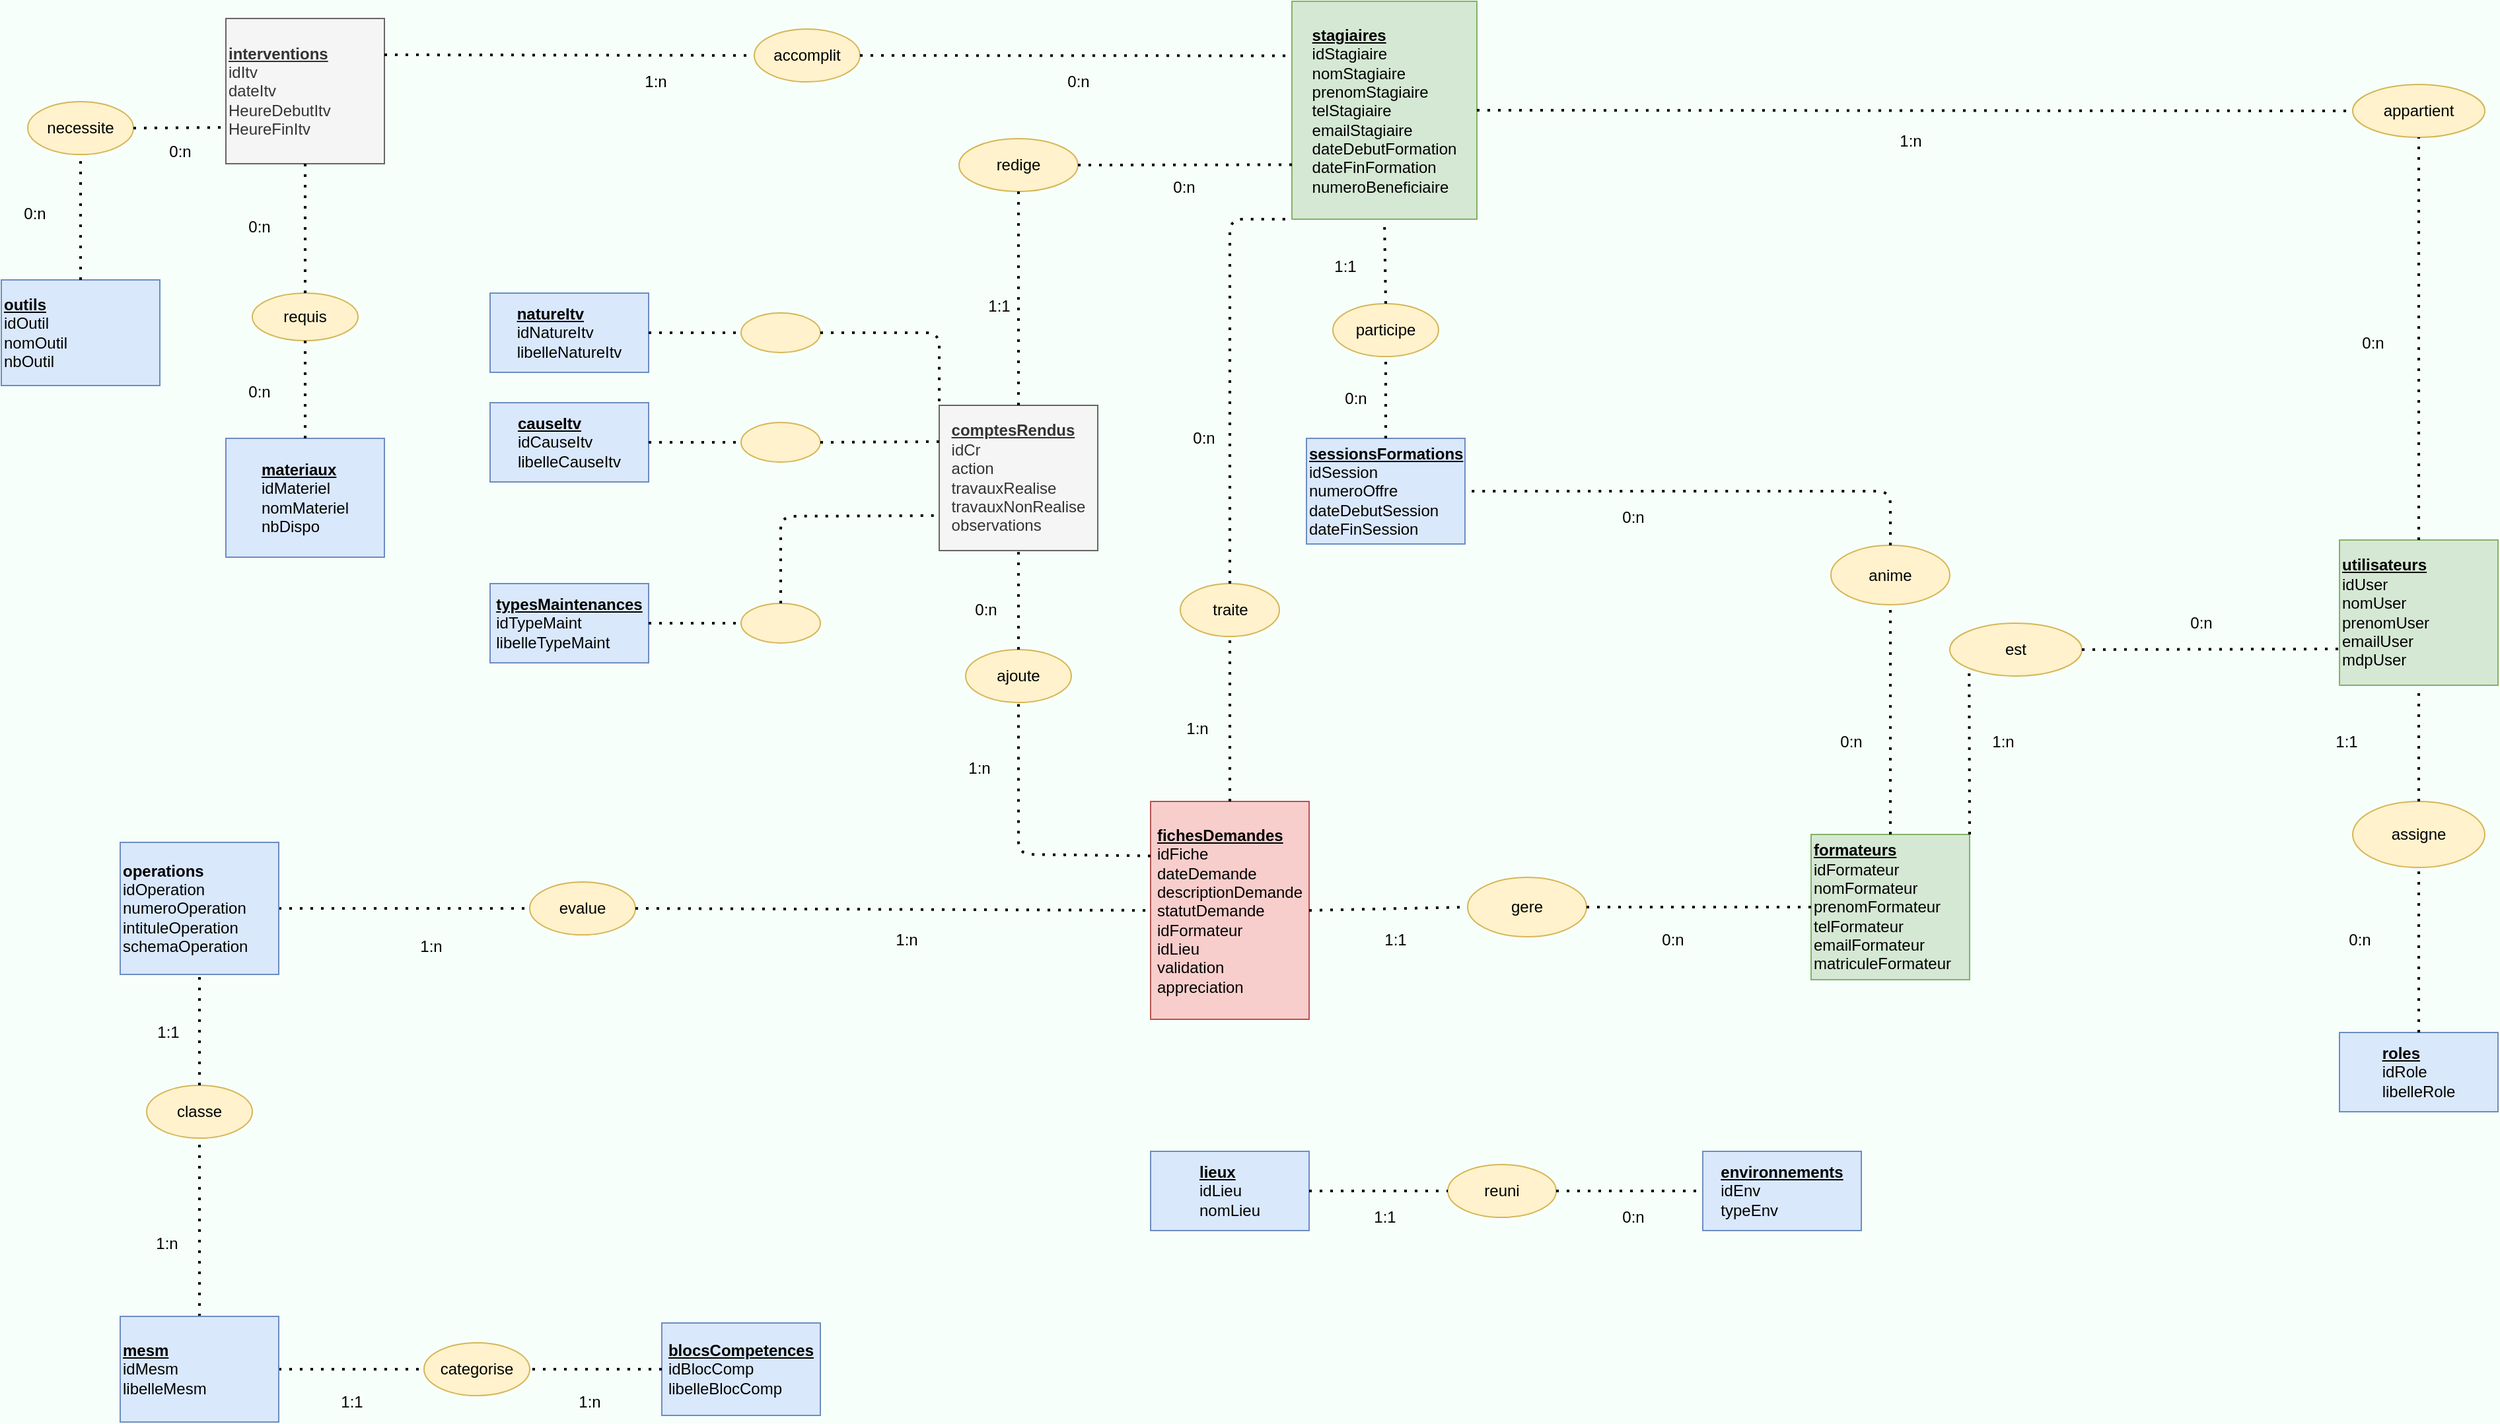 <mxfile version="14.4.2" type="device"><diagram id="XcaUGge9TAUIBpKxATK-" name="Page-1"><mxGraphModel dx="1422" dy="762" grid="1" gridSize="10" guides="1" tooltips="1" connect="1" arrows="1" fold="1" page="1" pageScale="1" pageWidth="2500" pageHeight="2500" background="#F7FFFB" math="0" shadow="0"><root><mxCell id="0"/><mxCell id="1" parent="0"/><mxCell id="6x4A8jsHUXeofBG4FEEy-1" value="&lt;b&gt;&lt;u&gt;utilisateurs&lt;/u&gt;&lt;/b&gt;&lt;br&gt;idUser&lt;br&gt;nomUser&lt;br&gt;prenomUser&lt;br&gt;emailUser&lt;br&gt;mdpUser" style="rounded=0;whiteSpace=wrap;html=1;align=left;fillColor=#d5e8d4;strokeColor=#82b366;" parent="1" vertex="1"><mxGeometry x="1830" y="437" width="120" height="110" as="geometry"/></mxCell><mxCell id="6x4A8jsHUXeofBG4FEEy-2" value="&lt;div style=&quot;text-align: left&quot;&gt;&lt;b&gt;&lt;u&gt;roles&lt;/u&gt;&lt;/b&gt;&lt;/div&gt;&lt;div style=&quot;text-align: left&quot;&gt;&lt;span&gt;idRole&lt;/span&gt;&lt;/div&gt;&lt;div style=&quot;text-align: left&quot;&gt;&lt;span&gt;libelleRole&lt;/span&gt;&lt;/div&gt;" style="rounded=0;whiteSpace=wrap;html=1;fillColor=#dae8fc;strokeColor=#6c8ebf;" parent="1" vertex="1"><mxGeometry x="1830" y="810" width="120" height="60" as="geometry"/></mxCell><mxCell id="6x4A8jsHUXeofBG4FEEy-3" value="&lt;div style=&quot;text-align: left&quot;&gt;&lt;b&gt;&lt;u&gt;comptesRendus&lt;/u&gt;&lt;/b&gt;&lt;/div&gt;&lt;div style=&quot;text-align: left&quot;&gt;&lt;span&gt;idCr&lt;/span&gt;&lt;/div&gt;&lt;div style=&quot;text-align: left&quot;&gt;&lt;span&gt;action&lt;/span&gt;&lt;/div&gt;&lt;div style=&quot;text-align: left&quot;&gt;&lt;span&gt;travauxRealise&lt;/span&gt;&lt;/div&gt;&lt;div style=&quot;text-align: left&quot;&gt;&lt;span&gt;travauxNonRealise&lt;/span&gt;&lt;/div&gt;&lt;div style=&quot;text-align: left&quot;&gt;&lt;span&gt;observations&lt;/span&gt;&lt;/div&gt;" style="rounded=0;whiteSpace=wrap;html=1;fillColor=#f5f5f5;strokeColor=#666666;fontColor=#333333;" parent="1" vertex="1"><mxGeometry x="770" y="335" width="120" height="110" as="geometry"/></mxCell><mxCell id="6x4A8jsHUXeofBG4FEEy-4" value="&lt;div style=&quot;text-align: left&quot;&gt;&lt;u style=&quot;font-weight: bold&quot;&gt;lieux&lt;/u&gt;&lt;/div&gt;&lt;div style=&quot;text-align: left&quot;&gt;idLieu&lt;/div&gt;&lt;div style=&quot;text-align: left&quot;&gt;&lt;span&gt;nomLieu&lt;/span&gt;&lt;/div&gt;" style="rounded=0;whiteSpace=wrap;html=1;fillColor=#dae8fc;strokeColor=#6c8ebf;" parent="1" vertex="1"><mxGeometry x="930" y="900" width="120" height="60" as="geometry"/></mxCell><mxCell id="6x4A8jsHUXeofBG4FEEy-5" value="&lt;u style=&quot;font-weight: bold&quot;&gt;outils&lt;/u&gt;&lt;br&gt;idOutil&lt;br&gt;nomOutil&lt;br&gt;nbOutil" style="rounded=0;whiteSpace=wrap;html=1;align=left;fillColor=#dae8fc;strokeColor=#6c8ebf;" parent="1" vertex="1"><mxGeometry x="60" y="240" width="120" height="80" as="geometry"/></mxCell><mxCell id="6x4A8jsHUXeofBG4FEEy-6" value="&lt;div style=&quot;text-align: left&quot;&gt;&lt;b&gt;&lt;u&gt;fichesDemandes&lt;/u&gt;&lt;/b&gt;&lt;/div&gt;&lt;div style=&quot;text-align: left&quot;&gt;&lt;span&gt;idFiche&lt;/span&gt;&lt;/div&gt;&lt;div style=&quot;text-align: left&quot;&gt;&lt;span&gt;dateDemande&lt;/span&gt;&lt;/div&gt;&lt;div style=&quot;text-align: left&quot;&gt;&lt;span&gt;descriptionDemande&lt;/span&gt;&lt;/div&gt;&lt;div style=&quot;text-align: left&quot;&gt;&lt;span&gt;statutDemande&lt;/span&gt;&lt;/div&gt;&lt;div style=&quot;text-align: left&quot;&gt;&lt;span&gt;idFormateur&lt;/span&gt;&lt;/div&gt;&lt;div style=&quot;text-align: left&quot;&gt;&lt;span&gt;idLieu&lt;/span&gt;&lt;/div&gt;&lt;div style=&quot;text-align: left&quot;&gt;&lt;span&gt;validation&lt;/span&gt;&lt;/div&gt;&lt;div style=&quot;text-align: left&quot;&gt;&lt;span&gt;appreciation&lt;/span&gt;&lt;/div&gt;" style="rounded=0;whiteSpace=wrap;html=1;fillColor=#f8cecc;strokeColor=#b85450;" parent="1" vertex="1"><mxGeometry x="930" y="635" width="120" height="165" as="geometry"/></mxCell><mxCell id="6x4A8jsHUXeofBG4FEEy-7" value="&lt;div style=&quot;text-align: left&quot;&gt;&lt;u style=&quot;font-weight: bold&quot;&gt;environnements&lt;/u&gt;&lt;/div&gt;&lt;div style=&quot;text-align: left&quot;&gt;&lt;span&gt;idEnv&lt;/span&gt;&lt;/div&gt;&lt;div style=&quot;text-align: left&quot;&gt;&lt;span&gt;typeEnv&lt;/span&gt;&lt;/div&gt;" style="rounded=0;whiteSpace=wrap;html=1;fillColor=#dae8fc;strokeColor=#6c8ebf;" parent="1" vertex="1"><mxGeometry x="1348" y="900" width="120" height="60" as="geometry"/></mxCell><mxCell id="6x4A8jsHUXeofBG4FEEy-8" value="&lt;div style=&quot;text-align: left&quot;&gt;&lt;u style=&quot;font-weight: bold&quot;&gt;materiaux&lt;/u&gt;&lt;/div&gt;&lt;div style=&quot;text-align: left&quot;&gt;&lt;span&gt;idMateriel&lt;/span&gt;&lt;/div&gt;&lt;div style=&quot;text-align: left&quot;&gt;&lt;span&gt;nomMateriel&lt;/span&gt;&lt;/div&gt;&lt;div style=&quot;text-align: left&quot;&gt;&lt;span&gt;nbDispo&lt;/span&gt;&lt;/div&gt;" style="rounded=0;whiteSpace=wrap;html=1;fillColor=#dae8fc;strokeColor=#6c8ebf;" parent="1" vertex="1"><mxGeometry x="230" y="360" width="120" height="90" as="geometry"/></mxCell><mxCell id="6x4A8jsHUXeofBG4FEEy-9" value="&lt;div style=&quot;text-align: left&quot;&gt;&lt;b&gt;&lt;u&gt;blocsCompetences&lt;/u&gt;&lt;/b&gt;&lt;/div&gt;&lt;div style=&quot;text-align: left&quot;&gt;&lt;span&gt;idBlocComp&lt;/span&gt;&lt;/div&gt;&lt;div style=&quot;text-align: left&quot;&gt;&lt;span&gt;libelleBlocComp&lt;/span&gt;&lt;/div&gt;" style="rounded=0;whiteSpace=wrap;html=1;fillColor=#dae8fc;strokeColor=#6c8ebf;" parent="1" vertex="1"><mxGeometry x="560" y="1030" width="120" height="70" as="geometry"/></mxCell><mxCell id="6x4A8jsHUXeofBG4FEEy-10" value="&lt;div style=&quot;text-align: left&quot;&gt;&lt;u style=&quot;font-weight: bold&quot;&gt;typesMaintenances&lt;/u&gt;&lt;/div&gt;&lt;div style=&quot;text-align: left&quot;&gt;&lt;span&gt;idTypeMaint&lt;/span&gt;&lt;/div&gt;&lt;div style=&quot;text-align: left&quot;&gt;&lt;span&gt;libelleTypeMaint&lt;/span&gt;&lt;/div&gt;" style="rounded=0;whiteSpace=wrap;html=1;fillColor=#dae8fc;strokeColor=#6c8ebf;" parent="1" vertex="1"><mxGeometry x="430" y="470" width="120" height="60" as="geometry"/></mxCell><mxCell id="6x4A8jsHUXeofBG4FEEy-13" value="&lt;b&gt;&lt;u&gt;formateurs&lt;/u&gt;&lt;/b&gt;&lt;br&gt;idFormateur&lt;br&gt;nomFormateur&lt;br&gt;prenomFormateur&lt;br&gt;telFormateur&lt;br&gt;emailFormateur&lt;br&gt;matriculeFormateur" style="rounded=0;whiteSpace=wrap;html=1;align=left;fillColor=#d5e8d4;strokeColor=#82b366;" parent="1" vertex="1"><mxGeometry x="1430" y="660" width="120" height="110" as="geometry"/></mxCell><mxCell id="6x4A8jsHUXeofBG4FEEy-14" value="&lt;b&gt;&lt;u&gt;sessionsFormations&lt;/u&gt;&lt;/b&gt;&lt;br&gt;idSession&lt;br&gt;numeroOffre&lt;br&gt;dateDebutSession&lt;br&gt;dateFinSession" style="rounded=0;whiteSpace=wrap;html=1;align=left;fillColor=#dae8fc;strokeColor=#6c8ebf;" parent="1" vertex="1"><mxGeometry x="1048" y="360" width="120" height="80" as="geometry"/></mxCell><mxCell id="6x4A8jsHUXeofBG4FEEy-15" value="&lt;div style=&quot;text-align: left&quot;&gt;&lt;u style=&quot;font-weight: bold&quot;&gt;stagiaires&lt;/u&gt;&lt;/div&gt;&lt;div style=&quot;text-align: left&quot;&gt;&lt;span&gt;idStagiaire&lt;/span&gt;&lt;/div&gt;&lt;div style=&quot;text-align: left&quot;&gt;&lt;span&gt;nomStagiaire&lt;/span&gt;&lt;/div&gt;&lt;div style=&quot;text-align: left&quot;&gt;&lt;span&gt;prenomStagiaire&lt;/span&gt;&lt;/div&gt;&lt;div style=&quot;text-align: left&quot;&gt;&lt;span&gt;telStagiaire&lt;/span&gt;&lt;/div&gt;&lt;div style=&quot;text-align: left&quot;&gt;&lt;span&gt;emailStagiaire&lt;/span&gt;&lt;/div&gt;&lt;div style=&quot;text-align: left&quot;&gt;&lt;span&gt;dateDebutFormation&lt;/span&gt;&lt;/div&gt;&lt;div style=&quot;text-align: left&quot;&gt;&lt;span&gt;dateFinFormation&lt;/span&gt;&lt;/div&gt;&lt;div style=&quot;text-align: left&quot;&gt;&lt;span&gt;numeroBeneficiaire&lt;/span&gt;&lt;/div&gt;" style="rounded=0;whiteSpace=wrap;html=1;fillColor=#d5e8d4;strokeColor=#82b366;" parent="1" vertex="1"><mxGeometry x="1037" y="29" width="140" height="165" as="geometry"/></mxCell><mxCell id="6x4A8jsHUXeofBG4FEEy-16" value="&lt;b&gt;&lt;u&gt;interventions&lt;/u&gt;&lt;/b&gt;&lt;br&gt;idItv&lt;br&gt;dateItv&lt;br&gt;HeureDebutItv&lt;br&gt;HeureFinItv" style="rounded=0;whiteSpace=wrap;html=1;align=left;fillColor=#f5f5f5;strokeColor=#666666;fontColor=#333333;" parent="1" vertex="1"><mxGeometry x="230" y="42" width="120" height="110" as="geometry"/></mxCell><mxCell id="6x4A8jsHUXeofBG4FEEy-17" value="assigne" style="ellipse;whiteSpace=wrap;html=1;fillColor=#fff2cc;strokeColor=#d6b656;" parent="1" vertex="1"><mxGeometry x="1840" y="635" width="100" height="50" as="geometry"/></mxCell><mxCell id="6x4A8jsHUXeofBG4FEEy-23" value="1:1" style="text;html=1;align=center;verticalAlign=middle;resizable=0;points=[];autosize=1;" parent="1" vertex="1"><mxGeometry x="1820" y="580" width="30" height="20" as="geometry"/></mxCell><mxCell id="6x4A8jsHUXeofBG4FEEy-25" value="0:n" style="text;html=1;align=center;verticalAlign=middle;resizable=0;points=[];autosize=1;" parent="1" vertex="1"><mxGeometry x="1830" y="730" width="30" height="20" as="geometry"/></mxCell><mxCell id="6x4A8jsHUXeofBG4FEEy-26" value="anime" style="ellipse;whiteSpace=wrap;html=1;fillColor=#fff2cc;strokeColor=#d6b656;" parent="1" vertex="1"><mxGeometry x="1445" y="441" width="90" height="45" as="geometry"/></mxCell><mxCell id="6x4A8jsHUXeofBG4FEEy-29" value="participe" style="ellipse;whiteSpace=wrap;html=1;fillColor=#fff2cc;strokeColor=#d6b656;" parent="1" vertex="1"><mxGeometry x="1068" y="258" width="80" height="40" as="geometry"/></mxCell><mxCell id="6x4A8jsHUXeofBG4FEEy-32" value="0:n" style="text;html=1;align=center;verticalAlign=middle;resizable=0;points=[];autosize=1;" parent="1" vertex="1"><mxGeometry x="1070" y="320" width="30" height="20" as="geometry"/></mxCell><mxCell id="6x4A8jsHUXeofBG4FEEy-33" value="1:1" style="text;html=1;align=center;verticalAlign=middle;resizable=0;points=[];autosize=1;" parent="1" vertex="1"><mxGeometry x="1062" y="220" width="30" height="20" as="geometry"/></mxCell><mxCell id="6x4A8jsHUXeofBG4FEEy-34" value="0:n" style="text;html=1;align=center;verticalAlign=middle;resizable=0;points=[];autosize=1;" parent="1" vertex="1"><mxGeometry x="1280" y="410" width="30" height="20" as="geometry"/></mxCell><mxCell id="6x4A8jsHUXeofBG4FEEy-35" value="0:n" style="text;html=1;align=center;verticalAlign=middle;resizable=0;points=[];autosize=1;" parent="1" vertex="1"><mxGeometry x="1445" y="580" width="30" height="20" as="geometry"/></mxCell><mxCell id="6x4A8jsHUXeofBG4FEEy-36" value="gere" style="ellipse;whiteSpace=wrap;html=1;fillColor=#fff2cc;strokeColor=#d6b656;" parent="1" vertex="1"><mxGeometry x="1170" y="692.5" width="90" height="45" as="geometry"/></mxCell><mxCell id="6x4A8jsHUXeofBG4FEEy-39" value="0:n" style="text;html=1;align=center;verticalAlign=middle;resizable=0;points=[];autosize=1;" parent="1" vertex="1"><mxGeometry x="1310" y="730" width="30" height="20" as="geometry"/></mxCell><mxCell id="6x4A8jsHUXeofBG4FEEy-40" value="1:1" style="text;html=1;align=center;verticalAlign=middle;resizable=0;points=[];autosize=1;" parent="1" vertex="1"><mxGeometry x="1100" y="730" width="30" height="20" as="geometry"/></mxCell><mxCell id="6x4A8jsHUXeofBG4FEEy-41" value="" style="endArrow=none;dashed=1;html=1;dashPattern=1 3;strokeWidth=2;entryX=0.5;entryY=1;entryDx=0;entryDy=0;exitX=0.5;exitY=0;exitDx=0;exitDy=0;" parent="1" source="6x4A8jsHUXeofBG4FEEy-14" target="6x4A8jsHUXeofBG4FEEy-29" edge="1"><mxGeometry width="50" height="50" relative="1" as="geometry"><mxPoint x="990" y="340" as="sourcePoint"/><mxPoint x="1040" y="290" as="targetPoint"/></mxGeometry></mxCell><mxCell id="6x4A8jsHUXeofBG4FEEy-43" value="" style="endArrow=none;dashed=1;html=1;dashPattern=1 3;strokeWidth=2;exitX=0.5;exitY=0;exitDx=0;exitDy=0;entryX=0.5;entryY=1;entryDx=0;entryDy=0;" parent="1" source="6x4A8jsHUXeofBG4FEEy-29" target="6x4A8jsHUXeofBG4FEEy-15" edge="1"><mxGeometry width="50" height="50" relative="1" as="geometry"><mxPoint x="1100" y="230" as="sourcePoint"/><mxPoint x="1120" y="220" as="targetPoint"/></mxGeometry></mxCell><mxCell id="6x4A8jsHUXeofBG4FEEy-44" value="" style="endArrow=none;dashed=1;html=1;dashPattern=1 3;strokeWidth=2;entryX=1;entryY=0.5;entryDx=0;entryDy=0;exitX=0.5;exitY=0;exitDx=0;exitDy=0;" parent="1" source="6x4A8jsHUXeofBG4FEEy-26" target="6x4A8jsHUXeofBG4FEEy-14" edge="1"><mxGeometry width="50" height="50" relative="1" as="geometry"><mxPoint x="1100" y="500" as="sourcePoint"/><mxPoint x="1150" y="450" as="targetPoint"/><Array as="points"><mxPoint x="1490" y="400"/></Array></mxGeometry></mxCell><mxCell id="6x4A8jsHUXeofBG4FEEy-45" value="" style="endArrow=none;dashed=1;html=1;dashPattern=1 3;strokeWidth=2;exitX=0.5;exitY=0;exitDx=0;exitDy=0;entryX=0.5;entryY=1;entryDx=0;entryDy=0;" parent="1" source="6x4A8jsHUXeofBG4FEEy-13" target="6x4A8jsHUXeofBG4FEEy-26" edge="1"><mxGeometry width="50" height="50" relative="1" as="geometry"><mxPoint x="1190" y="640" as="sourcePoint"/><mxPoint x="1240" y="590" as="targetPoint"/></mxGeometry></mxCell><mxCell id="6x4A8jsHUXeofBG4FEEy-46" value="" style="endArrow=none;dashed=1;html=1;dashPattern=1 3;strokeWidth=2;entryX=0;entryY=0.5;entryDx=0;entryDy=0;exitX=1;exitY=0.5;exitDx=0;exitDy=0;" parent="1" source="6x4A8jsHUXeofBG4FEEy-36" target="6x4A8jsHUXeofBG4FEEy-13" edge="1"><mxGeometry width="50" height="50" relative="1" as="geometry"><mxPoint x="960" y="790" as="sourcePoint"/><mxPoint x="1010" y="740" as="targetPoint"/></mxGeometry></mxCell><mxCell id="6x4A8jsHUXeofBG4FEEy-47" value="" style="endArrow=none;dashed=1;html=1;dashPattern=1 3;strokeWidth=2;entryX=0;entryY=0.5;entryDx=0;entryDy=0;exitX=1;exitY=0.5;exitDx=0;exitDy=0;" parent="1" source="6x4A8jsHUXeofBG4FEEy-6" target="6x4A8jsHUXeofBG4FEEy-36" edge="1"><mxGeometry width="50" height="50" relative="1" as="geometry"><mxPoint x="810" y="820" as="sourcePoint"/><mxPoint x="860" y="770" as="targetPoint"/></mxGeometry></mxCell><mxCell id="6x4A8jsHUXeofBG4FEEy-48" value="" style="endArrow=none;dashed=1;html=1;dashPattern=1 3;strokeWidth=2;exitX=0.5;exitY=0;exitDx=0;exitDy=0;entryX=0.5;entryY=1;entryDx=0;entryDy=0;" parent="1" source="6x4A8jsHUXeofBG4FEEy-17" target="6x4A8jsHUXeofBG4FEEy-1" edge="1"><mxGeometry width="50" height="50" relative="1" as="geometry"><mxPoint x="1370" y="180" as="sourcePoint"/><mxPoint x="1420" y="130" as="targetPoint"/></mxGeometry></mxCell><mxCell id="6x4A8jsHUXeofBG4FEEy-49" value="" style="endArrow=none;dashed=1;html=1;dashPattern=1 3;strokeWidth=2;exitX=0.5;exitY=0;exitDx=0;exitDy=0;entryX=0.5;entryY=1;entryDx=0;entryDy=0;" parent="1" source="6x4A8jsHUXeofBG4FEEy-2" target="6x4A8jsHUXeofBG4FEEy-17" edge="1"><mxGeometry width="50" height="50" relative="1" as="geometry"><mxPoint x="1370" y="280" as="sourcePoint"/><mxPoint x="1420" y="230" as="targetPoint"/></mxGeometry></mxCell><mxCell id="6x4A8jsHUXeofBG4FEEy-50" value="accomplit" style="ellipse;whiteSpace=wrap;html=1;fillColor=#fff2cc;strokeColor=#d6b656;" parent="1" vertex="1"><mxGeometry x="630" y="50" width="80" height="40" as="geometry"/></mxCell><mxCell id="6x4A8jsHUXeofBG4FEEy-53" value="" style="endArrow=none;dashed=1;html=1;dashPattern=1 3;strokeWidth=2;entryX=0;entryY=0.25;entryDx=0;entryDy=0;exitX=1;exitY=0.5;exitDx=0;exitDy=0;" parent="1" source="6x4A8jsHUXeofBG4FEEy-50" target="6x4A8jsHUXeofBG4FEEy-15" edge="1"><mxGeometry width="50" height="50" relative="1" as="geometry"><mxPoint x="920" y="190" as="sourcePoint"/><mxPoint x="970" y="140" as="targetPoint"/></mxGeometry></mxCell><mxCell id="6x4A8jsHUXeofBG4FEEy-54" value="" style="endArrow=none;dashed=1;html=1;dashPattern=1 3;strokeWidth=2;entryX=0;entryY=0.5;entryDx=0;entryDy=0;exitX=1;exitY=0.25;exitDx=0;exitDy=0;" parent="1" source="6x4A8jsHUXeofBG4FEEy-16" target="6x4A8jsHUXeofBG4FEEy-50" edge="1"><mxGeometry width="50" height="50" relative="1" as="geometry"><mxPoint x="790" y="230" as="sourcePoint"/><mxPoint x="840" y="180" as="targetPoint"/></mxGeometry></mxCell><mxCell id="6x4A8jsHUXeofBG4FEEy-55" value="1:n" style="text;html=1;align=center;verticalAlign=middle;resizable=0;points=[];autosize=1;" parent="1" vertex="1"><mxGeometry x="540" y="80" width="30" height="20" as="geometry"/></mxCell><mxCell id="6x4A8jsHUXeofBG4FEEy-56" value="0:n" style="text;html=1;align=center;verticalAlign=middle;resizable=0;points=[];autosize=1;" parent="1" vertex="1"><mxGeometry x="860" y="80" width="30" height="20" as="geometry"/></mxCell><mxCell id="6x4A8jsHUXeofBG4FEEy-62" value="redige" style="ellipse;whiteSpace=wrap;html=1;fillColor=#fff2cc;strokeColor=#d6b656;" parent="1" vertex="1"><mxGeometry x="785" y="133" width="90" height="40" as="geometry"/></mxCell><mxCell id="6x4A8jsHUXeofBG4FEEy-63" value="" style="endArrow=none;dashed=1;html=1;dashPattern=1 3;strokeWidth=2;entryX=0.5;entryY=1;entryDx=0;entryDy=0;exitX=0.5;exitY=0;exitDx=0;exitDy=0;" parent="1" source="6x4A8jsHUXeofBG4FEEy-3" target="6x4A8jsHUXeofBG4FEEy-62" edge="1"><mxGeometry width="50" height="50" relative="1" as="geometry"><mxPoint x="535" y="498" as="sourcePoint"/><mxPoint x="585" y="448" as="targetPoint"/></mxGeometry></mxCell><mxCell id="6x4A8jsHUXeofBG4FEEy-64" value="" style="endArrow=none;dashed=1;html=1;dashPattern=1 3;strokeWidth=2;exitX=1;exitY=0.5;exitDx=0;exitDy=0;entryX=0;entryY=0.75;entryDx=0;entryDy=0;" parent="1" source="6x4A8jsHUXeofBG4FEEy-62" target="6x4A8jsHUXeofBG4FEEy-15" edge="1"><mxGeometry width="50" height="50" relative="1" as="geometry"><mxPoint x="960" y="200" as="sourcePoint"/><mxPoint x="1010" y="150" as="targetPoint"/></mxGeometry></mxCell><mxCell id="6x4A8jsHUXeofBG4FEEy-65" value="est" style="ellipse;whiteSpace=wrap;html=1;fillColor=#fff2cc;strokeColor=#d6b656;" parent="1" vertex="1"><mxGeometry x="1535" y="500" width="100" height="40" as="geometry"/></mxCell><mxCell id="6x4A8jsHUXeofBG4FEEy-66" value="" style="endArrow=none;dashed=1;html=1;dashPattern=1 3;strokeWidth=2;entryX=0;entryY=1;entryDx=0;entryDy=0;exitX=1;exitY=0;exitDx=0;exitDy=0;" parent="1" source="6x4A8jsHUXeofBG4FEEy-13" target="6x4A8jsHUXeofBG4FEEy-65" edge="1"><mxGeometry width="50" height="50" relative="1" as="geometry"><mxPoint x="1630" y="670" as="sourcePoint"/><mxPoint x="1680" y="620" as="targetPoint"/></mxGeometry></mxCell><mxCell id="6x4A8jsHUXeofBG4FEEy-67" value="" style="endArrow=none;dashed=1;html=1;dashPattern=1 3;strokeWidth=2;entryX=0;entryY=0.75;entryDx=0;entryDy=0;exitX=1;exitY=0.5;exitDx=0;exitDy=0;" parent="1" source="6x4A8jsHUXeofBG4FEEy-65" target="6x4A8jsHUXeofBG4FEEy-1" edge="1"><mxGeometry width="50" height="50" relative="1" as="geometry"><mxPoint x="1680" y="660" as="sourcePoint"/><mxPoint x="1730" y="610" as="targetPoint"/></mxGeometry></mxCell><mxCell id="6x4A8jsHUXeofBG4FEEy-68" value="1:n" style="text;html=1;align=center;verticalAlign=middle;resizable=0;points=[];autosize=1;" parent="1" vertex="1"><mxGeometry x="1560" y="580" width="30" height="20" as="geometry"/></mxCell><mxCell id="6x4A8jsHUXeofBG4FEEy-69" value="0:n" style="text;html=1;align=center;verticalAlign=middle;resizable=0;points=[];autosize=1;" parent="1" vertex="1"><mxGeometry x="1710" y="490" width="30" height="20" as="geometry"/></mxCell><mxCell id="6x4A8jsHUXeofBG4FEEy-70" value="1:1" style="text;html=1;align=center;verticalAlign=middle;resizable=0;points=[];autosize=1;" parent="1" vertex="1"><mxGeometry x="800" y="250" width="30" height="20" as="geometry"/></mxCell><mxCell id="6x4A8jsHUXeofBG4FEEy-71" value="0:n" style="text;html=1;align=center;verticalAlign=middle;resizable=0;points=[];autosize=1;" parent="1" vertex="1"><mxGeometry x="940" y="160" width="30" height="20" as="geometry"/></mxCell><mxCell id="sUTrpC1Wrc8I_GhwJ8B--1" value="traite" style="ellipse;whiteSpace=wrap;html=1;fillColor=#fff2cc;strokeColor=#d6b656;" parent="1" vertex="1"><mxGeometry x="952.5" y="470" width="75" height="40" as="geometry"/></mxCell><mxCell id="sUTrpC1Wrc8I_GhwJ8B--2" value="" style="endArrow=none;dashed=1;html=1;dashPattern=1 3;strokeWidth=2;entryX=0.5;entryY=1;entryDx=0;entryDy=0;exitX=0.5;exitY=0;exitDx=0;exitDy=0;" parent="1" source="6x4A8jsHUXeofBG4FEEy-6" target="sUTrpC1Wrc8I_GhwJ8B--1" edge="1"><mxGeometry width="50" height="50" relative="1" as="geometry"><mxPoint x="1030" y="600" as="sourcePoint"/><mxPoint x="1080" y="550" as="targetPoint"/></mxGeometry></mxCell><mxCell id="sUTrpC1Wrc8I_GhwJ8B--3" value="" style="endArrow=none;dashed=1;html=1;dashPattern=1 3;strokeWidth=2;exitX=0.5;exitY=0;exitDx=0;exitDy=0;entryX=0;entryY=1;entryDx=0;entryDy=0;" parent="1" source="sUTrpC1Wrc8I_GhwJ8B--1" target="6x4A8jsHUXeofBG4FEEy-15" edge="1"><mxGeometry width="50" height="50" relative="1" as="geometry"><mxPoint x="790" y="370" as="sourcePoint"/><mxPoint x="840" y="320" as="targetPoint"/><Array as="points"><mxPoint x="990" y="194"/></Array></mxGeometry></mxCell><mxCell id="sUTrpC1Wrc8I_GhwJ8B--4" value="1:n" style="text;html=1;align=center;verticalAlign=middle;resizable=0;points=[];autosize=1;" parent="1" vertex="1"><mxGeometry x="950" y="570" width="30" height="20" as="geometry"/></mxCell><mxCell id="sUTrpC1Wrc8I_GhwJ8B--5" value="0:n" style="text;html=1;align=center;verticalAlign=middle;resizable=0;points=[];autosize=1;" parent="1" vertex="1"><mxGeometry x="955" y="350" width="30" height="20" as="geometry"/></mxCell><mxCell id="sUTrpC1Wrc8I_GhwJ8B--6" value="requis" style="ellipse;whiteSpace=wrap;html=1;fillColor=#fff2cc;strokeColor=#d6b656;" parent="1" vertex="1"><mxGeometry x="250" y="250" width="80" height="36" as="geometry"/></mxCell><mxCell id="sUTrpC1Wrc8I_GhwJ8B--7" value="&lt;span&gt;necessite&lt;/span&gt;" style="ellipse;whiteSpace=wrap;html=1;fillColor=#fff2cc;strokeColor=#d6b656;" parent="1" vertex="1"><mxGeometry x="80" y="105" width="80" height="40" as="geometry"/></mxCell><mxCell id="sUTrpC1Wrc8I_GhwJ8B--8" value="" style="endArrow=none;dashed=1;html=1;dashPattern=1 3;strokeWidth=2;entryX=0.5;entryY=1;entryDx=0;entryDy=0;exitX=0.5;exitY=0;exitDx=0;exitDy=0;" parent="1" source="6x4A8jsHUXeofBG4FEEy-8" target="sUTrpC1Wrc8I_GhwJ8B--6" edge="1"><mxGeometry width="50" height="50" relative="1" as="geometry"><mxPoint x="170" y="340" as="sourcePoint"/><mxPoint x="220" y="290" as="targetPoint"/></mxGeometry></mxCell><mxCell id="sUTrpC1Wrc8I_GhwJ8B--9" value="" style="endArrow=none;dashed=1;html=1;dashPattern=1 3;strokeWidth=2;entryX=0.5;entryY=1;entryDx=0;entryDy=0;exitX=0.5;exitY=0;exitDx=0;exitDy=0;" parent="1" source="sUTrpC1Wrc8I_GhwJ8B--6" target="6x4A8jsHUXeofBG4FEEy-16" edge="1"><mxGeometry width="50" height="50" relative="1" as="geometry"><mxPoint x="200" y="230" as="sourcePoint"/><mxPoint x="250" y="180" as="targetPoint"/></mxGeometry></mxCell><mxCell id="sUTrpC1Wrc8I_GhwJ8B--10" value="0:n" style="text;html=1;align=center;verticalAlign=middle;resizable=0;points=[];autosize=1;" parent="1" vertex="1"><mxGeometry x="240" y="190" width="30" height="20" as="geometry"/></mxCell><mxCell id="sUTrpC1Wrc8I_GhwJ8B--11" value="0:n" style="text;html=1;align=center;verticalAlign=middle;resizable=0;points=[];autosize=1;" parent="1" vertex="1"><mxGeometry x="240" y="315" width="30" height="20" as="geometry"/></mxCell><mxCell id="sUTrpC1Wrc8I_GhwJ8B--12" value="" style="endArrow=none;dashed=1;html=1;dashPattern=1 3;strokeWidth=2;entryX=0;entryY=0.75;entryDx=0;entryDy=0;exitX=1;exitY=0.5;exitDx=0;exitDy=0;" parent="1" source="sUTrpC1Wrc8I_GhwJ8B--7" target="6x4A8jsHUXeofBG4FEEy-16" edge="1"><mxGeometry width="50" height="50" relative="1" as="geometry"><mxPoint x="220" y="180" as="sourcePoint"/><mxPoint x="270" y="130" as="targetPoint"/></mxGeometry></mxCell><mxCell id="sUTrpC1Wrc8I_GhwJ8B--13" value="" style="endArrow=none;dashed=1;html=1;dashPattern=1 3;strokeWidth=2;entryX=0.5;entryY=1;entryDx=0;entryDy=0;exitX=0.5;exitY=0;exitDx=0;exitDy=0;" parent="1" source="6x4A8jsHUXeofBG4FEEy-5" target="sUTrpC1Wrc8I_GhwJ8B--7" edge="1"><mxGeometry width="50" height="50" relative="1" as="geometry"><mxPoint x="60" y="220" as="sourcePoint"/><mxPoint x="110" y="170" as="targetPoint"/></mxGeometry></mxCell><mxCell id="sUTrpC1Wrc8I_GhwJ8B--14" value="0:n" style="text;html=1;align=center;verticalAlign=middle;resizable=0;points=[];autosize=1;" parent="1" vertex="1"><mxGeometry x="180" y="133" width="30" height="20" as="geometry"/></mxCell><mxCell id="sUTrpC1Wrc8I_GhwJ8B--15" value="0:n" style="text;html=1;align=center;verticalAlign=middle;resizable=0;points=[];autosize=1;" parent="1" vertex="1"><mxGeometry x="70" y="180" width="30" height="20" as="geometry"/></mxCell><mxCell id="sUTrpC1Wrc8I_GhwJ8B--16" value="ajoute" style="ellipse;whiteSpace=wrap;html=1;fillColor=#fff2cc;strokeColor=#d6b656;" parent="1" vertex="1"><mxGeometry x="790" y="520" width="80" height="40" as="geometry"/></mxCell><mxCell id="sUTrpC1Wrc8I_GhwJ8B--17" value="" style="endArrow=none;dashed=1;html=1;dashPattern=1 3;strokeWidth=2;entryX=0.5;entryY=1;entryDx=0;entryDy=0;exitX=0.5;exitY=0;exitDx=0;exitDy=0;" parent="1" source="sUTrpC1Wrc8I_GhwJ8B--16" target="6x4A8jsHUXeofBG4FEEy-3" edge="1"><mxGeometry width="50" height="50" relative="1" as="geometry"><mxPoint x="730" y="520" as="sourcePoint"/><mxPoint x="780" y="470" as="targetPoint"/></mxGeometry></mxCell><mxCell id="sUTrpC1Wrc8I_GhwJ8B--18" value="" style="endArrow=none;dashed=1;html=1;dashPattern=1 3;strokeWidth=2;entryX=0.5;entryY=1;entryDx=0;entryDy=0;exitX=0;exitY=0.25;exitDx=0;exitDy=0;" parent="1" source="6x4A8jsHUXeofBG4FEEy-6" target="sUTrpC1Wrc8I_GhwJ8B--16" edge="1"><mxGeometry width="50" height="50" relative="1" as="geometry"><mxPoint x="650" y="680" as="sourcePoint"/><mxPoint x="700" y="630" as="targetPoint"/><Array as="points"><mxPoint x="830" y="675"/></Array></mxGeometry></mxCell><mxCell id="sUTrpC1Wrc8I_GhwJ8B--19" value="0:n" style="text;html=1;align=center;verticalAlign=middle;resizable=0;points=[];autosize=1;" parent="1" vertex="1"><mxGeometry x="790" y="480" width="30" height="20" as="geometry"/></mxCell><mxCell id="sUTrpC1Wrc8I_GhwJ8B--20" value="1:n" style="text;html=1;align=center;verticalAlign=middle;resizable=0;points=[];autosize=1;" parent="1" vertex="1"><mxGeometry x="785" y="600" width="30" height="20" as="geometry"/></mxCell><mxCell id="sUTrpC1Wrc8I_GhwJ8B--21" value="categorise" style="ellipse;whiteSpace=wrap;html=1;fillColor=#fff2cc;strokeColor=#d6b656;" parent="1" vertex="1"><mxGeometry x="380" y="1045" width="80" height="40" as="geometry"/></mxCell><mxCell id="sUTrpC1Wrc8I_GhwJ8B--22" value="" style="endArrow=none;dashed=1;html=1;dashPattern=1 3;strokeWidth=2;entryX=1;entryY=0.5;entryDx=0;entryDy=0;exitX=0;exitY=0.5;exitDx=0;exitDy=0;" parent="1" source="6x4A8jsHUXeofBG4FEEy-9" target="sUTrpC1Wrc8I_GhwJ8B--21" edge="1"><mxGeometry width="50" height="50" relative="1" as="geometry"><mxPoint x="390" y="1010" as="sourcePoint"/><mxPoint x="440" y="960" as="targetPoint"/></mxGeometry></mxCell><mxCell id="sUTrpC1Wrc8I_GhwJ8B--24" value="" style="endArrow=none;dashed=1;html=1;dashPattern=1 3;strokeWidth=2;entryX=0;entryY=0.5;entryDx=0;entryDy=0;exitX=1;exitY=0.5;exitDx=0;exitDy=0;" parent="1" source="sUTrpC1Wrc8I_GhwJ8B--45" target="sUTrpC1Wrc8I_GhwJ8B--21" edge="1"><mxGeometry width="50" height="50" relative="1" as="geometry"><mxPoint x="270" y="1065" as="sourcePoint"/><mxPoint x="350" y="1010" as="targetPoint"/></mxGeometry></mxCell><mxCell id="sUTrpC1Wrc8I_GhwJ8B--25" value="classe" style="ellipse;whiteSpace=wrap;html=1;fillColor=#fff2cc;strokeColor=#d6b656;" parent="1" vertex="1"><mxGeometry x="170" y="850" width="80" height="40" as="geometry"/></mxCell><mxCell id="sUTrpC1Wrc8I_GhwJ8B--26" value="evalue" style="ellipse;whiteSpace=wrap;html=1;fillColor=#fff2cc;strokeColor=#d6b656;" parent="1" vertex="1"><mxGeometry x="460" y="696" width="80" height="40" as="geometry"/></mxCell><mxCell id="sUTrpC1Wrc8I_GhwJ8B--27" value="" style="endArrow=none;dashed=1;html=1;dashPattern=1 3;strokeWidth=2;entryX=0;entryY=0.5;entryDx=0;entryDy=0;exitX=1;exitY=0.5;exitDx=0;exitDy=0;" parent="1" source="sUTrpC1Wrc8I_GhwJ8B--46" target="sUTrpC1Wrc8I_GhwJ8B--26" edge="1"><mxGeometry width="50" height="50" relative="1" as="geometry"><mxPoint x="290" y="715" as="sourcePoint"/><mxPoint x="410" y="710" as="targetPoint"/></mxGeometry></mxCell><mxCell id="sUTrpC1Wrc8I_GhwJ8B--28" value="" style="endArrow=none;dashed=1;html=1;dashPattern=1 3;strokeWidth=2;exitX=1;exitY=0.5;exitDx=0;exitDy=0;entryX=0;entryY=0.5;entryDx=0;entryDy=0;" parent="1" source="sUTrpC1Wrc8I_GhwJ8B--26" target="6x4A8jsHUXeofBG4FEEy-6" edge="1"><mxGeometry width="50" height="50" relative="1" as="geometry"><mxPoint x="620" y="760" as="sourcePoint"/><mxPoint x="670" y="710" as="targetPoint"/></mxGeometry></mxCell><mxCell id="sUTrpC1Wrc8I_GhwJ8B--29" value="" style="endArrow=none;dashed=1;html=1;dashPattern=1 3;strokeWidth=2;exitX=0.5;exitY=0;exitDx=0;exitDy=0;entryX=0.5;entryY=1;entryDx=0;entryDy=0;" parent="1" source="sUTrpC1Wrc8I_GhwJ8B--25" target="sUTrpC1Wrc8I_GhwJ8B--46" edge="1"><mxGeometry width="50" height="50" relative="1" as="geometry"><mxPoint x="180" y="820" as="sourcePoint"/><mxPoint x="210" y="755" as="targetPoint"/></mxGeometry></mxCell><mxCell id="sUTrpC1Wrc8I_GhwJ8B--30" value="" style="endArrow=none;dashed=1;html=1;dashPattern=1 3;strokeWidth=2;entryX=0.5;entryY=1;entryDx=0;entryDy=0;exitX=0.5;exitY=0;exitDx=0;exitDy=0;" parent="1" source="sUTrpC1Wrc8I_GhwJ8B--45" target="sUTrpC1Wrc8I_GhwJ8B--25" edge="1"><mxGeometry width="50" height="50" relative="1" as="geometry"><mxPoint x="210" y="1015" as="sourcePoint"/><mxPoint x="230" y="930" as="targetPoint"/></mxGeometry></mxCell><mxCell id="sUTrpC1Wrc8I_GhwJ8B--31" value="1:n" style="text;html=1;align=center;verticalAlign=middle;resizable=0;points=[];autosize=1;" parent="1" vertex="1"><mxGeometry x="370" y="735" width="30" height="20" as="geometry"/></mxCell><mxCell id="sUTrpC1Wrc8I_GhwJ8B--32" value="1:n" style="text;html=1;align=center;verticalAlign=middle;resizable=0;points=[];autosize=1;" parent="1" vertex="1"><mxGeometry x="730" y="730" width="30" height="20" as="geometry"/></mxCell><mxCell id="sUTrpC1Wrc8I_GhwJ8B--33" value="reuni" style="ellipse;whiteSpace=wrap;html=1;fillColor=#fff2cc;strokeColor=#d6b656;" parent="1" vertex="1"><mxGeometry x="1155" y="910" width="82" height="40" as="geometry"/></mxCell><mxCell id="sUTrpC1Wrc8I_GhwJ8B--34" value="1:1" style="text;html=1;align=center;verticalAlign=middle;resizable=0;points=[];autosize=1;" parent="1" vertex="1"><mxGeometry x="310" y="1080" width="30" height="20" as="geometry"/></mxCell><mxCell id="sUTrpC1Wrc8I_GhwJ8B--35" value="1:n" style="text;html=1;align=center;verticalAlign=middle;resizable=0;points=[];autosize=1;" parent="1" vertex="1"><mxGeometry x="490" y="1080" width="30" height="20" as="geometry"/></mxCell><mxCell id="sUTrpC1Wrc8I_GhwJ8B--36" value="1:1" style="text;html=1;align=center;verticalAlign=middle;resizable=0;points=[];autosize=1;" parent="1" vertex="1"><mxGeometry x="171" y="800" width="30" height="20" as="geometry"/></mxCell><mxCell id="sUTrpC1Wrc8I_GhwJ8B--37" value="1:n" style="text;html=1;align=center;verticalAlign=middle;resizable=0;points=[];autosize=1;" parent="1" vertex="1"><mxGeometry x="170" y="960" width="30" height="20" as="geometry"/></mxCell><mxCell id="sUTrpC1Wrc8I_GhwJ8B--38" value="" style="endArrow=none;dashed=1;html=1;dashPattern=1 3;strokeWidth=2;entryX=0;entryY=0.5;entryDx=0;entryDy=0;exitX=1;exitY=0.5;exitDx=0;exitDy=0;" parent="1" source="sUTrpC1Wrc8I_GhwJ8B--33" target="6x4A8jsHUXeofBG4FEEy-7" edge="1"><mxGeometry width="50" height="50" relative="1" as="geometry"><mxPoint x="1210" y="1040" as="sourcePoint"/><mxPoint x="1260" y="990" as="targetPoint"/></mxGeometry></mxCell><mxCell id="sUTrpC1Wrc8I_GhwJ8B--39" value="" style="endArrow=none;dashed=1;html=1;dashPattern=1 3;strokeWidth=2;entryX=0;entryY=0.5;entryDx=0;entryDy=0;exitX=1;exitY=0.5;exitDx=0;exitDy=0;" parent="1" source="6x4A8jsHUXeofBG4FEEy-4" target="sUTrpC1Wrc8I_GhwJ8B--33" edge="1"><mxGeometry width="50" height="50" relative="1" as="geometry"><mxPoint x="1090" y="1050" as="sourcePoint"/><mxPoint x="1140" y="1000" as="targetPoint"/></mxGeometry></mxCell><mxCell id="sUTrpC1Wrc8I_GhwJ8B--41" value="" style="ellipse;whiteSpace=wrap;html=1;fillColor=#fff2cc;strokeColor=#d6b656;" parent="1" vertex="1"><mxGeometry x="620" y="485" width="60" height="30" as="geometry"/></mxCell><mxCell id="sUTrpC1Wrc8I_GhwJ8B--42" value="" style="endArrow=none;dashed=1;html=1;dashPattern=1 3;strokeWidth=2;entryX=0;entryY=0.5;entryDx=0;entryDy=0;exitX=1;exitY=0.5;exitDx=0;exitDy=0;" parent="1" source="6x4A8jsHUXeofBG4FEEy-10" target="sUTrpC1Wrc8I_GhwJ8B--41" edge="1"><mxGeometry width="50" height="50" relative="1" as="geometry"><mxPoint x="560" y="540" as="sourcePoint"/><mxPoint x="610" y="490" as="targetPoint"/></mxGeometry></mxCell><mxCell id="sUTrpC1Wrc8I_GhwJ8B--45" value="&lt;b&gt;&lt;u&gt;mesm&lt;/u&gt;&lt;/b&gt;&lt;br&gt;idMesm&lt;br&gt;libelleMesm" style="rounded=0;whiteSpace=wrap;html=1;align=left;fillColor=#dae8fc;strokeColor=#6c8ebf;" parent="1" vertex="1"><mxGeometry x="150" y="1025" width="120" height="80" as="geometry"/></mxCell><mxCell id="sUTrpC1Wrc8I_GhwJ8B--46" value="&lt;b&gt;operations&lt;/b&gt;&lt;br&gt;idOperation&lt;br&gt;numeroOperation&lt;br&gt;intituleOperation&lt;br&gt;schemaOperation" style="rounded=0;whiteSpace=wrap;html=1;align=left;fillColor=#dae8fc;strokeColor=#6c8ebf;" parent="1" vertex="1"><mxGeometry x="150" y="666" width="120" height="100" as="geometry"/></mxCell><mxCell id="jjBgu1u7gjPxN5BORfr9-1" value="appartient" style="ellipse;whiteSpace=wrap;html=1;fillColor=#fff2cc;strokeColor=#d6b656;" parent="1" vertex="1"><mxGeometry x="1840" y="92" width="100" height="40" as="geometry"/></mxCell><mxCell id="jjBgu1u7gjPxN5BORfr9-2" value="" style="endArrow=none;dashed=1;html=1;dashPattern=1 3;strokeWidth=2;exitX=1;exitY=0.5;exitDx=0;exitDy=0;entryX=0;entryY=0.5;entryDx=0;entryDy=0;" parent="1" source="6x4A8jsHUXeofBG4FEEy-15" target="jjBgu1u7gjPxN5BORfr9-1" edge="1"><mxGeometry width="50" height="50" relative="1" as="geometry"><mxPoint x="1410" y="180" as="sourcePoint"/><mxPoint x="1460" y="130" as="targetPoint"/></mxGeometry></mxCell><mxCell id="jjBgu1u7gjPxN5BORfr9-3" value="" style="endArrow=none;dashed=1;html=1;dashPattern=1 3;strokeWidth=2;entryX=0.5;entryY=1;entryDx=0;entryDy=0;exitX=0.5;exitY=0;exitDx=0;exitDy=0;" parent="1" source="6x4A8jsHUXeofBG4FEEy-1" target="jjBgu1u7gjPxN5BORfr9-1" edge="1"><mxGeometry width="50" height="50" relative="1" as="geometry"><mxPoint x="1840" y="300" as="sourcePoint"/><mxPoint x="1890" y="250" as="targetPoint"/></mxGeometry></mxCell><mxCell id="jjBgu1u7gjPxN5BORfr9-4" value="0:n" style="text;html=1;align=center;verticalAlign=middle;resizable=0;points=[];autosize=1;" parent="1" vertex="1"><mxGeometry x="1840" y="278" width="30" height="20" as="geometry"/></mxCell><mxCell id="jjBgu1u7gjPxN5BORfr9-5" value="1:n" style="text;html=1;align=center;verticalAlign=middle;resizable=0;points=[];autosize=1;" parent="1" vertex="1"><mxGeometry x="1490" y="125" width="30" height="20" as="geometry"/></mxCell><mxCell id="QfNDdclysHRInRgMjXe2-3" value="" style="endArrow=none;dashed=1;html=1;dashPattern=1 3;strokeWidth=2;entryX=0;entryY=0.75;entryDx=0;entryDy=0;exitX=0.5;exitY=0;exitDx=0;exitDy=0;" edge="1" parent="1" source="sUTrpC1Wrc8I_GhwJ8B--41"><mxGeometry width="50" height="50" relative="1" as="geometry"><mxPoint x="650" y="481" as="sourcePoint"/><mxPoint x="770" y="418.5" as="targetPoint"/><Array as="points"><mxPoint x="650" y="419"/></Array></mxGeometry></mxCell><mxCell id="QfNDdclysHRInRgMjXe2-4" value="&lt;div style=&quot;text-align: left&quot;&gt;&lt;b&gt;&lt;u&gt;causeItv&lt;/u&gt;&lt;/b&gt;&lt;/div&gt;&lt;div style=&quot;text-align: left&quot;&gt;idCauseItv&lt;/div&gt;&lt;div style=&quot;text-align: left&quot;&gt;libelleCauseItv&lt;/div&gt;" style="rounded=0;whiteSpace=wrap;html=1;fillColor=#dae8fc;strokeColor=#6c8ebf;" vertex="1" parent="1"><mxGeometry x="430" y="333" width="120" height="60" as="geometry"/></mxCell><mxCell id="QfNDdclysHRInRgMjXe2-5" value="&lt;div style=&quot;text-align: left&quot;&gt;&lt;b&gt;&lt;u&gt;natureItv&lt;/u&gt;&lt;/b&gt;&lt;/div&gt;&lt;div style=&quot;text-align: left&quot;&gt;idNatureItv&lt;/div&gt;&lt;div style=&quot;text-align: left&quot;&gt;libelleNatureItv&lt;/div&gt;" style="rounded=0;whiteSpace=wrap;html=1;fillColor=#dae8fc;strokeColor=#6c8ebf;" vertex="1" parent="1"><mxGeometry x="430" y="250" width="120" height="60" as="geometry"/></mxCell><mxCell id="QfNDdclysHRInRgMjXe2-6" value="" style="ellipse;whiteSpace=wrap;html=1;fillColor=#fff2cc;strokeColor=#d6b656;" vertex="1" parent="1"><mxGeometry x="620" y="348" width="60" height="30" as="geometry"/></mxCell><mxCell id="QfNDdclysHRInRgMjXe2-7" value="" style="ellipse;whiteSpace=wrap;html=1;fillColor=#fff2cc;strokeColor=#d6b656;" vertex="1" parent="1"><mxGeometry x="620" y="265" width="60" height="30" as="geometry"/></mxCell><mxCell id="QfNDdclysHRInRgMjXe2-8" value="" style="endArrow=none;dashed=1;html=1;dashPattern=1 3;strokeWidth=2;exitX=1;exitY=0.5;exitDx=0;exitDy=0;entryX=0;entryY=0.5;entryDx=0;entryDy=0;" edge="1" parent="1" source="QfNDdclysHRInRgMjXe2-5" target="QfNDdclysHRInRgMjXe2-7"><mxGeometry width="50" height="50" relative="1" as="geometry"><mxPoint x="570" y="310" as="sourcePoint"/><mxPoint x="620" y="260" as="targetPoint"/></mxGeometry></mxCell><mxCell id="QfNDdclysHRInRgMjXe2-9" value="" style="endArrow=none;dashed=1;html=1;dashPattern=1 3;strokeWidth=2;exitX=1;exitY=0.5;exitDx=0;exitDy=0;entryX=0;entryY=0;entryDx=0;entryDy=0;" edge="1" parent="1" source="QfNDdclysHRInRgMjXe2-7" target="6x4A8jsHUXeofBG4FEEy-3"><mxGeometry width="50" height="50" relative="1" as="geometry"><mxPoint x="710" y="300" as="sourcePoint"/><mxPoint x="760" y="250" as="targetPoint"/><Array as="points"><mxPoint x="770" y="280"/></Array></mxGeometry></mxCell><mxCell id="QfNDdclysHRInRgMjXe2-10" value="" style="endArrow=none;dashed=1;html=1;dashPattern=1 3;strokeWidth=2;exitX=1;exitY=0.5;exitDx=0;exitDy=0;entryX=0;entryY=0.5;entryDx=0;entryDy=0;" edge="1" parent="1" source="QfNDdclysHRInRgMjXe2-4" target="QfNDdclysHRInRgMjXe2-6"><mxGeometry width="50" height="50" relative="1" as="geometry"><mxPoint x="560" y="420" as="sourcePoint"/><mxPoint x="610" y="370" as="targetPoint"/></mxGeometry></mxCell><mxCell id="QfNDdclysHRInRgMjXe2-11" value="" style="endArrow=none;dashed=1;html=1;dashPattern=1 3;strokeWidth=2;entryX=1;entryY=0.5;entryDx=0;entryDy=0;exitX=0;exitY=0.25;exitDx=0;exitDy=0;" edge="1" parent="1" source="6x4A8jsHUXeofBG4FEEy-3" target="QfNDdclysHRInRgMjXe2-6"><mxGeometry width="50" height="50" relative="1" as="geometry"><mxPoint x="560" y="470" as="sourcePoint"/><mxPoint x="610" y="420" as="targetPoint"/></mxGeometry></mxCell><mxCell id="QfNDdclysHRInRgMjXe2-12" value="1:1" style="text;html=1;align=center;verticalAlign=middle;resizable=0;points=[];autosize=1;" vertex="1" parent="1"><mxGeometry x="1092" y="940" width="30" height="20" as="geometry"/></mxCell><mxCell id="QfNDdclysHRInRgMjXe2-13" value="0:n" style="text;html=1;align=center;verticalAlign=middle;resizable=0;points=[];autosize=1;" vertex="1" parent="1"><mxGeometry x="1280" y="940" width="30" height="20" as="geometry"/></mxCell></root></mxGraphModel></diagram></mxfile>